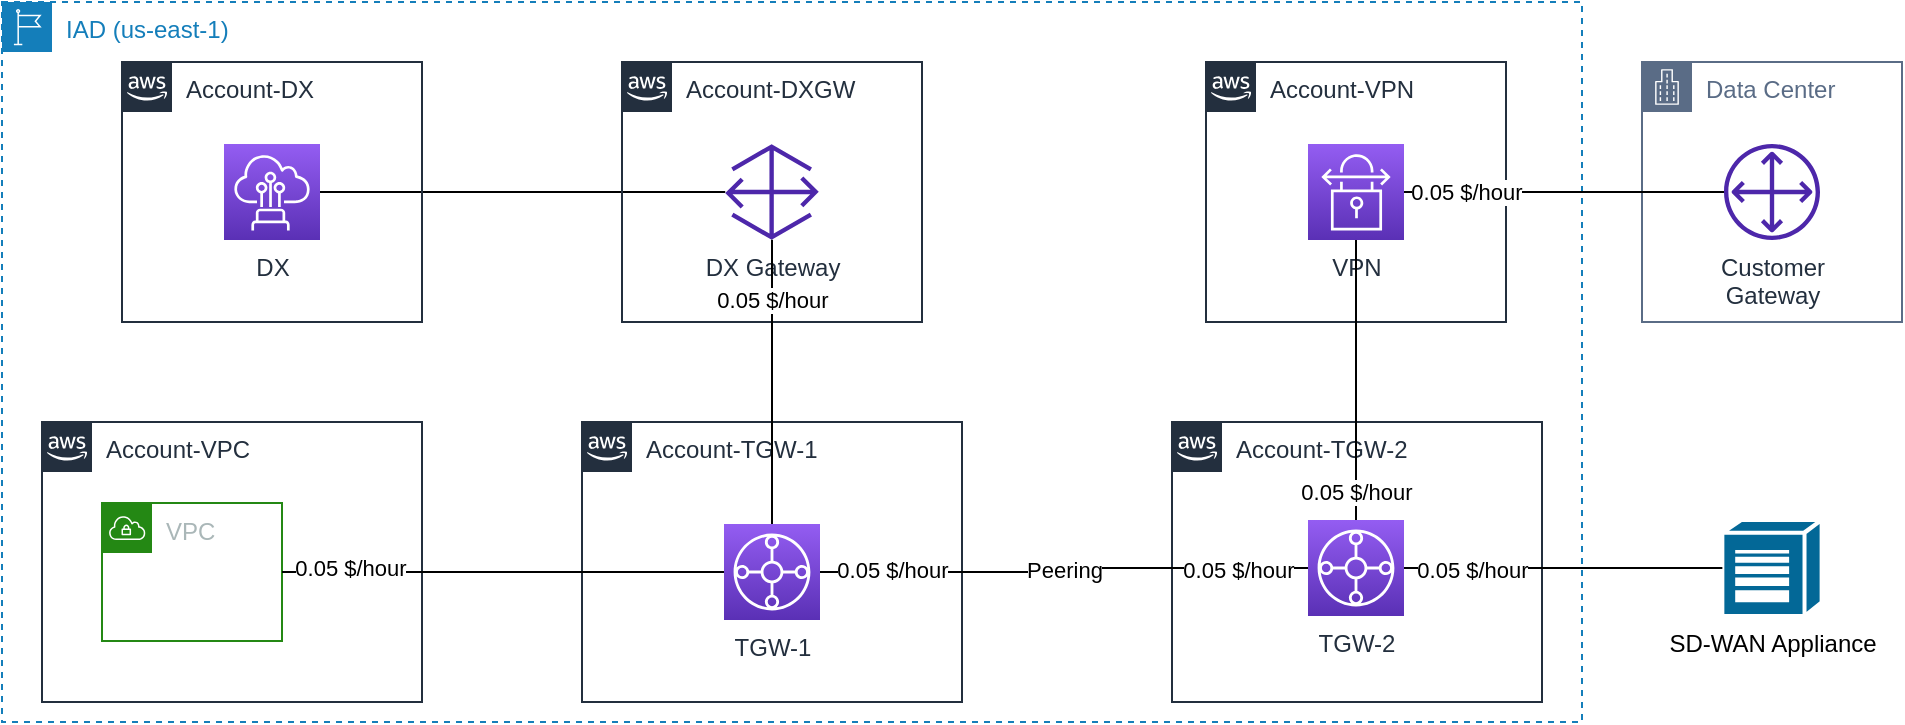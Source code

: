 <mxfile version="16.4.0" type="device"><diagram id="8EIUqoY3uZHM47c-TCPD" name="第 1 页"><mxGraphModel dx="1933" dy="1003" grid="1" gridSize="10" guides="1" tooltips="1" connect="1" arrows="1" fold="1" page="1" pageScale="1" pageWidth="827" pageHeight="1169" math="0" shadow="0"><root><mxCell id="0"/><mxCell id="1" parent="0"/><mxCell id="Lzr51tiXqbnYN7wzjucU-33" style="edgeStyle=orthogonalEdgeStyle;rounded=0;orthogonalLoop=1;jettySize=auto;html=1;endArrow=none;endFill=0;" edge="1" parent="1" source="Lzr51tiXqbnYN7wzjucU-3" target="Lzr51tiXqbnYN7wzjucU-5"><mxGeometry relative="1" as="geometry"/></mxCell><mxCell id="Lzr51tiXqbnYN7wzjucU-3" value="DX" style="sketch=0;points=[[0,0,0],[0.25,0,0],[0.5,0,0],[0.75,0,0],[1,0,0],[0,1,0],[0.25,1,0],[0.5,1,0],[0.75,1,0],[1,1,0],[0,0.25,0],[0,0.5,0],[0,0.75,0],[1,0.25,0],[1,0.5,0],[1,0.75,0]];outlineConnect=0;fontColor=#232F3E;gradientColor=#945DF2;gradientDirection=north;fillColor=#5A30B5;strokeColor=#ffffff;dashed=0;verticalLabelPosition=bottom;verticalAlign=top;align=center;html=1;fontSize=12;fontStyle=0;aspect=fixed;shape=mxgraph.aws4.resourceIcon;resIcon=mxgraph.aws4.direct_connect;" vertex="1" parent="1"><mxGeometry x="1" y="401" width="48" height="48" as="geometry"/></mxCell><mxCell id="Lzr51tiXqbnYN7wzjucU-6" value="Account-TGW-1" style="points=[[0,0],[0.25,0],[0.5,0],[0.75,0],[1,0],[1,0.25],[1,0.5],[1,0.75],[1,1],[0.75,1],[0.5,1],[0.25,1],[0,1],[0,0.75],[0,0.5],[0,0.25]];outlineConnect=0;gradientColor=none;html=1;whiteSpace=wrap;fontSize=12;fontStyle=0;container=1;pointerEvents=0;collapsible=0;recursiveResize=0;shape=mxgraph.aws4.group;grIcon=mxgraph.aws4.group_aws_cloud_alt;strokeColor=#232F3E;fillColor=none;verticalAlign=top;align=left;spacingLeft=30;fontColor=#232F3E;dashed=0;" vertex="1" parent="1"><mxGeometry x="180" y="540" width="190" height="140" as="geometry"/></mxCell><mxCell id="Lzr51tiXqbnYN7wzjucU-1" value="TGW-1" style="sketch=0;points=[[0,0,0],[0.25,0,0],[0.5,0,0],[0.75,0,0],[1,0,0],[0,1,0],[0.25,1,0],[0.5,1,0],[0.75,1,0],[1,1,0],[0,0.25,0],[0,0.5,0],[0,0.75,0],[1,0.25,0],[1,0.5,0],[1,0.75,0]];outlineConnect=0;fontColor=#232F3E;gradientColor=#945DF2;gradientDirection=north;fillColor=#5A30B5;strokeColor=#ffffff;dashed=0;verticalLabelPosition=bottom;verticalAlign=top;align=center;html=1;fontSize=12;fontStyle=0;aspect=fixed;shape=mxgraph.aws4.resourceIcon;resIcon=mxgraph.aws4.transit_gateway;" vertex="1" parent="Lzr51tiXqbnYN7wzjucU-6"><mxGeometry x="71" y="51" width="48" height="48" as="geometry"/></mxCell><mxCell id="Lzr51tiXqbnYN7wzjucU-7" value="Account-TGW-2" style="points=[[0,0],[0.25,0],[0.5,0],[0.75,0],[1,0],[1,0.25],[1,0.5],[1,0.75],[1,1],[0.75,1],[0.5,1],[0.25,1],[0,1],[0,0.75],[0,0.5],[0,0.25]];outlineConnect=0;gradientColor=none;html=1;whiteSpace=wrap;fontSize=12;fontStyle=0;container=1;pointerEvents=0;collapsible=0;recursiveResize=0;shape=mxgraph.aws4.group;grIcon=mxgraph.aws4.group_aws_cloud_alt;strokeColor=#232F3E;fillColor=none;verticalAlign=top;align=left;spacingLeft=30;fontColor=#232F3E;dashed=0;" vertex="1" parent="1"><mxGeometry x="475" y="540" width="185" height="140" as="geometry"/></mxCell><mxCell id="Lzr51tiXqbnYN7wzjucU-8" value="TGW-2" style="sketch=0;points=[[0,0,0],[0.25,0,0],[0.5,0,0],[0.75,0,0],[1,0,0],[0,1,0],[0.25,1,0],[0.5,1,0],[0.75,1,0],[1,1,0],[0,0.25,0],[0,0.5,0],[0,0.75,0],[1,0.25,0],[1,0.5,0],[1,0.75,0]];outlineConnect=0;fontColor=#232F3E;gradientColor=#945DF2;gradientDirection=north;fillColor=#5A30B5;strokeColor=#ffffff;dashed=0;verticalLabelPosition=bottom;verticalAlign=top;align=center;html=1;fontSize=12;fontStyle=0;aspect=fixed;shape=mxgraph.aws4.resourceIcon;resIcon=mxgraph.aws4.transit_gateway;" vertex="1" parent="Lzr51tiXqbnYN7wzjucU-7"><mxGeometry x="68" y="49" width="48" height="48" as="geometry"/></mxCell><mxCell id="Lzr51tiXqbnYN7wzjucU-9" value="Peering" style="edgeStyle=orthogonalEdgeStyle;rounded=0;orthogonalLoop=1;jettySize=auto;html=1;endArrow=none;endFill=0;" edge="1" parent="1" source="Lzr51tiXqbnYN7wzjucU-1" target="Lzr51tiXqbnYN7wzjucU-8"><mxGeometry relative="1" as="geometry"/></mxCell><mxCell id="Lzr51tiXqbnYN7wzjucU-21" value="0.05 $/hour" style="edgeLabel;html=1;align=center;verticalAlign=middle;resizable=0;points=[];" vertex="1" connectable="0" parent="Lzr51tiXqbnYN7wzjucU-9"><mxGeometry x="-0.663" y="1" relative="1" as="geometry"><mxPoint x="-6" as="offset"/></mxGeometry></mxCell><mxCell id="Lzr51tiXqbnYN7wzjucU-23" value="0.05 $/hour" style="edgeLabel;html=1;align=center;verticalAlign=middle;resizable=0;points=[];" vertex="1" connectable="0" parent="Lzr51tiXqbnYN7wzjucU-9"><mxGeometry x="0.623" y="-1" relative="1" as="geometry"><mxPoint x="11" as="offset"/></mxGeometry></mxCell><mxCell id="Lzr51tiXqbnYN7wzjucU-10" value="Account-VPN" style="points=[[0,0],[0.25,0],[0.5,0],[0.75,0],[1,0],[1,0.25],[1,0.5],[1,0.75],[1,1],[0.75,1],[0.5,1],[0.25,1],[0,1],[0,0.75],[0,0.5],[0,0.25]];outlineConnect=0;gradientColor=none;html=1;whiteSpace=wrap;fontSize=12;fontStyle=0;container=1;pointerEvents=0;collapsible=0;recursiveResize=0;shape=mxgraph.aws4.group;grIcon=mxgraph.aws4.group_aws_cloud_alt;strokeColor=#232F3E;fillColor=none;verticalAlign=top;align=left;spacingLeft=30;fontColor=#232F3E;dashed=0;" vertex="1" parent="1"><mxGeometry x="492" y="360" width="150" height="130" as="geometry"/></mxCell><mxCell id="Lzr51tiXqbnYN7wzjucU-4" value="VPN" style="sketch=0;points=[[0,0,0],[0.25,0,0],[0.5,0,0],[0.75,0,0],[1,0,0],[0,1,0],[0.25,1,0],[0.5,1,0],[0.75,1,0],[1,1,0],[0,0.25,0],[0,0.5,0],[0,0.75,0],[1,0.25,0],[1,0.5,0],[1,0.75,0]];outlineConnect=0;fontColor=#232F3E;gradientColor=#945DF2;gradientDirection=north;fillColor=#5A30B5;strokeColor=#ffffff;dashed=0;verticalLabelPosition=bottom;verticalAlign=top;align=center;html=1;fontSize=12;fontStyle=0;aspect=fixed;shape=mxgraph.aws4.resourceIcon;resIcon=mxgraph.aws4.site_to_site_vpn;" vertex="1" parent="Lzr51tiXqbnYN7wzjucU-10"><mxGeometry x="51" y="41" width="48" height="48" as="geometry"/></mxCell><mxCell id="Lzr51tiXqbnYN7wzjucU-12" value="Account-VPC" style="points=[[0,0],[0.25,0],[0.5,0],[0.75,0],[1,0],[1,0.25],[1,0.5],[1,0.75],[1,1],[0.75,1],[0.5,1],[0.25,1],[0,1],[0,0.75],[0,0.5],[0,0.25]];outlineConnect=0;gradientColor=none;html=1;whiteSpace=wrap;fontSize=12;fontStyle=0;container=1;pointerEvents=0;collapsible=0;recursiveResize=0;shape=mxgraph.aws4.group;grIcon=mxgraph.aws4.group_aws_cloud_alt;strokeColor=#232F3E;fillColor=none;verticalAlign=top;align=left;spacingLeft=30;fontColor=#232F3E;dashed=0;" vertex="1" parent="1"><mxGeometry x="-90" y="540" width="190" height="140" as="geometry"/></mxCell><mxCell id="Lzr51tiXqbnYN7wzjucU-2" value="VPC" style="points=[[0,0],[0.25,0],[0.5,0],[0.75,0],[1,0],[1,0.25],[1,0.5],[1,0.75],[1,1],[0.75,1],[0.5,1],[0.25,1],[0,1],[0,0.75],[0,0.5],[0,0.25]];outlineConnect=0;gradientColor=none;html=1;whiteSpace=wrap;fontSize=12;fontStyle=0;container=1;pointerEvents=0;collapsible=0;recursiveResize=0;shape=mxgraph.aws4.group;grIcon=mxgraph.aws4.group_vpc;strokeColor=#248814;fillColor=none;verticalAlign=top;align=left;spacingLeft=30;fontColor=#AAB7B8;dashed=0;" vertex="1" parent="Lzr51tiXqbnYN7wzjucU-12"><mxGeometry x="30" y="40.5" width="90" height="69" as="geometry"/></mxCell><mxCell id="Lzr51tiXqbnYN7wzjucU-14" style="edgeStyle=orthogonalEdgeStyle;rounded=0;orthogonalLoop=1;jettySize=auto;html=1;entryX=1;entryY=0.5;entryDx=0;entryDy=0;endArrow=none;endFill=0;" edge="1" parent="1" source="Lzr51tiXqbnYN7wzjucU-1" target="Lzr51tiXqbnYN7wzjucU-2"><mxGeometry relative="1" as="geometry"/></mxCell><mxCell id="Lzr51tiXqbnYN7wzjucU-19" value="0.05 $/hour" style="edgeLabel;html=1;align=center;verticalAlign=middle;resizable=0;points=[];" vertex="1" connectable="0" parent="Lzr51tiXqbnYN7wzjucU-14"><mxGeometry x="0.801" y="-2" relative="1" as="geometry"><mxPoint x="12" as="offset"/></mxGeometry></mxCell><mxCell id="Lzr51tiXqbnYN7wzjucU-18" value="IAD (us-east-1)" style="points=[[0,0],[0.25,0],[0.5,0],[0.75,0],[1,0],[1,0.25],[1,0.5],[1,0.75],[1,1],[0.75,1],[0.5,1],[0.25,1],[0,1],[0,0.75],[0,0.5],[0,0.25]];outlineConnect=0;gradientColor=none;html=1;whiteSpace=wrap;fontSize=12;fontStyle=0;container=1;pointerEvents=0;collapsible=0;recursiveResize=0;shape=mxgraph.aws4.group;grIcon=mxgraph.aws4.group_region;strokeColor=#147EBA;fillColor=none;verticalAlign=top;align=left;spacingLeft=30;fontColor=#147EBA;dashed=1;" vertex="1" parent="1"><mxGeometry x="-110" y="330" width="790" height="360" as="geometry"/></mxCell><mxCell id="Lzr51tiXqbnYN7wzjucU-27" value="Account-DX" style="points=[[0,0],[0.25,0],[0.5,0],[0.75,0],[1,0],[1,0.25],[1,0.5],[1,0.75],[1,1],[0.75,1],[0.5,1],[0.25,1],[0,1],[0,0.75],[0,0.5],[0,0.25]];outlineConnect=0;gradientColor=none;html=1;whiteSpace=wrap;fontSize=12;fontStyle=0;container=0;pointerEvents=0;collapsible=0;recursiveResize=0;shape=mxgraph.aws4.group;grIcon=mxgraph.aws4.group_aws_cloud_alt;strokeColor=#232F3E;fillColor=none;verticalAlign=top;align=left;spacingLeft=30;fontColor=#232F3E;dashed=0;" vertex="1" parent="1"><mxGeometry x="-50" y="360" width="150" height="130" as="geometry"/></mxCell><mxCell id="Lzr51tiXqbnYN7wzjucU-30" value="" style="group" vertex="1" connectable="0" parent="1"><mxGeometry x="200" y="360" width="150" height="130" as="geometry"/></mxCell><mxCell id="Lzr51tiXqbnYN7wzjucU-16" value="Account-DXGW" style="points=[[0,0],[0.25,0],[0.5,0],[0.75,0],[1,0],[1,0.25],[1,0.5],[1,0.75],[1,1],[0.75,1],[0.5,1],[0.25,1],[0,1],[0,0.75],[0,0.5],[0,0.25]];outlineConnect=0;gradientColor=none;html=1;whiteSpace=wrap;fontSize=12;fontStyle=0;container=0;pointerEvents=0;collapsible=0;recursiveResize=0;shape=mxgraph.aws4.group;grIcon=mxgraph.aws4.group_aws_cloud_alt;strokeColor=#232F3E;fillColor=none;verticalAlign=top;align=left;spacingLeft=30;fontColor=#232F3E;dashed=0;" vertex="1" parent="Lzr51tiXqbnYN7wzjucU-30"><mxGeometry width="150" height="130" as="geometry"/></mxCell><mxCell id="Lzr51tiXqbnYN7wzjucU-5" value="DX Gateway" style="sketch=0;outlineConnect=0;fontColor=#232F3E;gradientColor=none;fillColor=#4D27AA;strokeColor=none;dashed=0;verticalLabelPosition=bottom;verticalAlign=top;align=center;html=1;fontSize=12;fontStyle=0;aspect=fixed;pointerEvents=1;shape=mxgraph.aws4.gateway;" vertex="1" parent="Lzr51tiXqbnYN7wzjucU-30"><mxGeometry x="51.61" y="41" width="46.77" height="48" as="geometry"/></mxCell><mxCell id="Lzr51tiXqbnYN7wzjucU-31" style="edgeStyle=orthogonalEdgeStyle;rounded=0;orthogonalLoop=1;jettySize=auto;html=1;entryX=0.5;entryY=0;entryDx=0;entryDy=0;entryPerimeter=0;endArrow=none;endFill=0;" edge="1" parent="1" source="Lzr51tiXqbnYN7wzjucU-5" target="Lzr51tiXqbnYN7wzjucU-1"><mxGeometry relative="1" as="geometry"/></mxCell><mxCell id="Lzr51tiXqbnYN7wzjucU-35" value="0.05 $/hour" style="edgeLabel;html=1;align=center;verticalAlign=middle;resizable=0;points=[];" vertex="1" connectable="0" parent="Lzr51tiXqbnYN7wzjucU-31"><mxGeometry x="-0.619" relative="1" as="geometry"><mxPoint y="3" as="offset"/></mxGeometry></mxCell><mxCell id="Lzr51tiXqbnYN7wzjucU-32" style="edgeStyle=orthogonalEdgeStyle;rounded=0;orthogonalLoop=1;jettySize=auto;html=1;entryX=0.5;entryY=0;entryDx=0;entryDy=0;entryPerimeter=0;endArrow=none;endFill=0;" edge="1" parent="1" source="Lzr51tiXqbnYN7wzjucU-4" target="Lzr51tiXqbnYN7wzjucU-8"><mxGeometry relative="1" as="geometry"/></mxCell><mxCell id="Lzr51tiXqbnYN7wzjucU-34" value="0.05 $/hour" style="edgeLabel;html=1;align=center;verticalAlign=middle;resizable=0;points=[];" vertex="1" connectable="0" parent="Lzr51tiXqbnYN7wzjucU-32"><mxGeometry x="0.8" relative="1" as="geometry"><mxPoint as="offset"/></mxGeometry></mxCell><mxCell id="Lzr51tiXqbnYN7wzjucU-37" value="SD-WAN Appliance" style="shape=mxgraph.cisco.misc.longreach_cpe;html=1;pointerEvents=1;dashed=0;fillColor=#036897;strokeColor=#ffffff;strokeWidth=2;verticalLabelPosition=bottom;verticalAlign=top;align=center;outlineConnect=0;aspect=fixed;" vertex="1" parent="1"><mxGeometry x="750.18" y="589" width="49.63" height="48" as="geometry"/></mxCell><mxCell id="Lzr51tiXqbnYN7wzjucU-38" style="edgeStyle=orthogonalEdgeStyle;rounded=0;orthogonalLoop=1;jettySize=auto;html=1;endArrow=none;endFill=0;" edge="1" parent="1" source="Lzr51tiXqbnYN7wzjucU-8" target="Lzr51tiXqbnYN7wzjucU-37"><mxGeometry relative="1" as="geometry"/></mxCell><mxCell id="Lzr51tiXqbnYN7wzjucU-39" value="0.05 $/hour" style="edgeLabel;html=1;align=center;verticalAlign=middle;resizable=0;points=[];" vertex="1" connectable="0" parent="Lzr51tiXqbnYN7wzjucU-38"><mxGeometry x="-0.698" y="-1" relative="1" as="geometry"><mxPoint x="10" as="offset"/></mxGeometry></mxCell><mxCell id="Lzr51tiXqbnYN7wzjucU-41" value="Data Center" style="points=[[0,0],[0.25,0],[0.5,0],[0.75,0],[1,0],[1,0.25],[1,0.5],[1,0.75],[1,1],[0.75,1],[0.5,1],[0.25,1],[0,1],[0,0.75],[0,0.5],[0,0.25]];outlineConnect=0;gradientColor=none;html=1;whiteSpace=wrap;fontSize=12;fontStyle=0;container=1;pointerEvents=0;collapsible=0;recursiveResize=0;shape=mxgraph.aws4.group;grIcon=mxgraph.aws4.group_corporate_data_center;strokeColor=#5A6C86;fillColor=none;verticalAlign=top;align=left;spacingLeft=30;fontColor=#5A6C86;dashed=0;" vertex="1" parent="1"><mxGeometry x="710" y="360" width="130" height="130" as="geometry"/></mxCell><mxCell id="Lzr51tiXqbnYN7wzjucU-40" value="Customer&lt;br&gt;Gateway" style="sketch=0;outlineConnect=0;fontColor=#232F3E;gradientColor=none;fillColor=#4D27AA;strokeColor=none;dashed=0;verticalLabelPosition=bottom;verticalAlign=top;align=center;html=1;fontSize=12;fontStyle=0;aspect=fixed;pointerEvents=1;shape=mxgraph.aws4.customer_gateway;" vertex="1" parent="Lzr51tiXqbnYN7wzjucU-41"><mxGeometry x="41" y="41" width="48" height="48" as="geometry"/></mxCell><mxCell id="Lzr51tiXqbnYN7wzjucU-42" style="edgeStyle=orthogonalEdgeStyle;rounded=0;orthogonalLoop=1;jettySize=auto;html=1;endArrow=none;endFill=0;" edge="1" parent="1" source="Lzr51tiXqbnYN7wzjucU-40" target="Lzr51tiXqbnYN7wzjucU-4"><mxGeometry relative="1" as="geometry"/></mxCell><mxCell id="Lzr51tiXqbnYN7wzjucU-43" value="0.05 $/hour" style="edgeLabel;html=1;align=center;verticalAlign=middle;resizable=0;points=[];" vertex="1" connectable="0" parent="Lzr51tiXqbnYN7wzjucU-42"><mxGeometry x="0.675" relative="1" as="geometry"><mxPoint x="5" as="offset"/></mxGeometry></mxCell></root></mxGraphModel></diagram></mxfile>